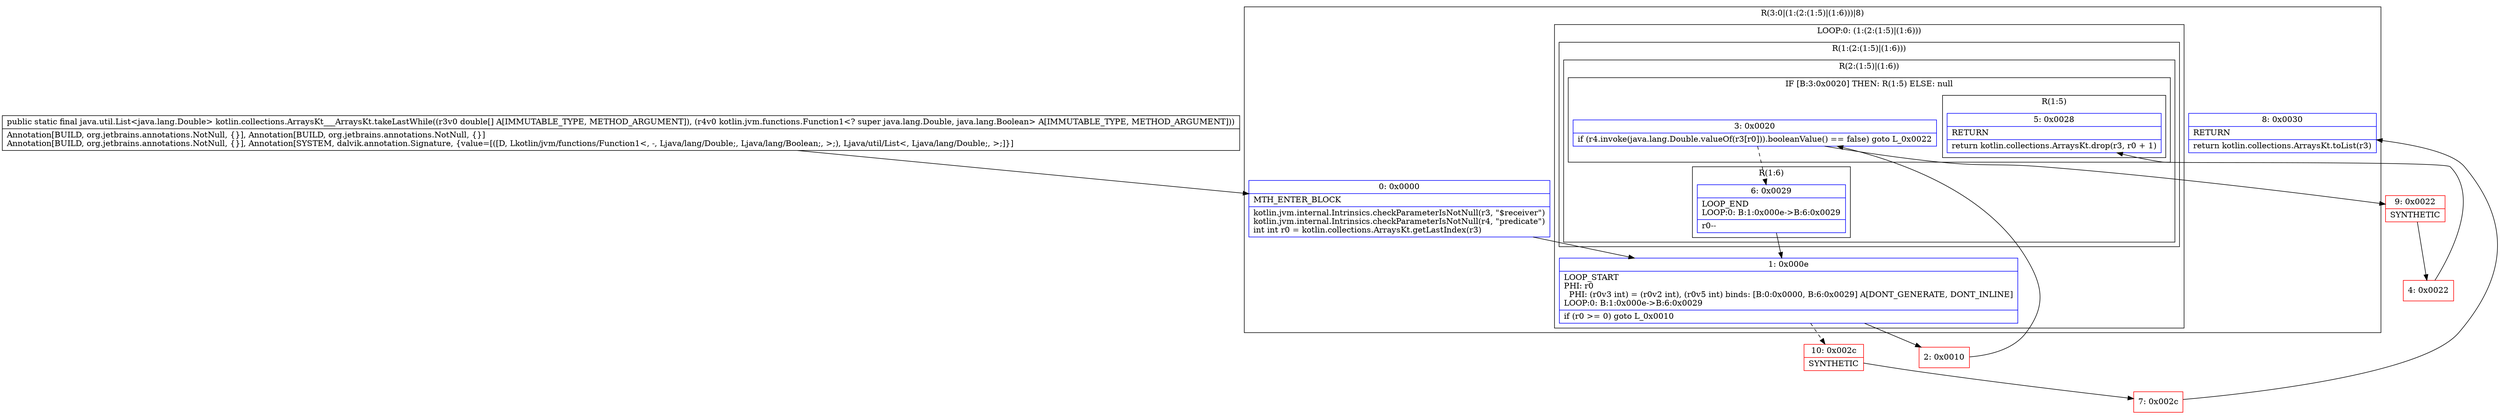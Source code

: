 digraph "CFG forkotlin.collections.ArraysKt___ArraysKt.takeLastWhile([DLkotlin\/jvm\/functions\/Function1;)Ljava\/util\/List;" {
subgraph cluster_Region_33661060 {
label = "R(3:0|(1:(2:(1:5)|(1:6)))|8)";
node [shape=record,color=blue];
Node_0 [shape=record,label="{0\:\ 0x0000|MTH_ENTER_BLOCK\l|kotlin.jvm.internal.Intrinsics.checkParameterIsNotNull(r3, \"$receiver\")\lkotlin.jvm.internal.Intrinsics.checkParameterIsNotNull(r4, \"predicate\")\lint int r0 = kotlin.collections.ArraysKt.getLastIndex(r3)\l}"];
subgraph cluster_LoopRegion_895565264 {
label = "LOOP:0: (1:(2:(1:5)|(1:6)))";
node [shape=record,color=blue];
Node_1 [shape=record,label="{1\:\ 0x000e|LOOP_START\lPHI: r0 \l  PHI: (r0v3 int) = (r0v2 int), (r0v5 int) binds: [B:0:0x0000, B:6:0x0029] A[DONT_GENERATE, DONT_INLINE]\lLOOP:0: B:1:0x000e\-\>B:6:0x0029\l|if (r0 \>= 0) goto L_0x0010\l}"];
subgraph cluster_Region_560636064 {
label = "R(1:(2:(1:5)|(1:6)))";
node [shape=record,color=blue];
subgraph cluster_Region_1019714521 {
label = "R(2:(1:5)|(1:6))";
node [shape=record,color=blue];
subgraph cluster_IfRegion_44937190 {
label = "IF [B:3:0x0020] THEN: R(1:5) ELSE: null";
node [shape=record,color=blue];
Node_3 [shape=record,label="{3\:\ 0x0020|if (r4.invoke(java.lang.Double.valueOf(r3[r0])).booleanValue() == false) goto L_0x0022\l}"];
subgraph cluster_Region_220670647 {
label = "R(1:5)";
node [shape=record,color=blue];
Node_5 [shape=record,label="{5\:\ 0x0028|RETURN\l|return kotlin.collections.ArraysKt.drop(r3, r0 + 1)\l}"];
}
}
subgraph cluster_Region_1118346579 {
label = "R(1:6)";
node [shape=record,color=blue];
Node_6 [shape=record,label="{6\:\ 0x0029|LOOP_END\lLOOP:0: B:1:0x000e\-\>B:6:0x0029\l|r0\-\-\l}"];
}
}
}
}
Node_8 [shape=record,label="{8\:\ 0x0030|RETURN\l|return kotlin.collections.ArraysKt.toList(r3)\l}"];
}
Node_2 [shape=record,color=red,label="{2\:\ 0x0010}"];
Node_4 [shape=record,color=red,label="{4\:\ 0x0022}"];
Node_7 [shape=record,color=red,label="{7\:\ 0x002c}"];
Node_9 [shape=record,color=red,label="{9\:\ 0x0022|SYNTHETIC\l}"];
Node_10 [shape=record,color=red,label="{10\:\ 0x002c|SYNTHETIC\l}"];
MethodNode[shape=record,label="{public static final java.util.List\<java.lang.Double\> kotlin.collections.ArraysKt___ArraysKt.takeLastWhile((r3v0 double[] A[IMMUTABLE_TYPE, METHOD_ARGUMENT]), (r4v0 kotlin.jvm.functions.Function1\<? super java.lang.Double, java.lang.Boolean\> A[IMMUTABLE_TYPE, METHOD_ARGUMENT]))  | Annotation[BUILD, org.jetbrains.annotations.NotNull, \{\}], Annotation[BUILD, org.jetbrains.annotations.NotNull, \{\}]\lAnnotation[BUILD, org.jetbrains.annotations.NotNull, \{\}], Annotation[SYSTEM, dalvik.annotation.Signature, \{value=[([D, Lkotlin\/jvm\/functions\/Function1\<, \-, Ljava\/lang\/Double;, Ljava\/lang\/Boolean;, \>;), Ljava\/util\/List\<, Ljava\/lang\/Double;, \>;]\}]\l}"];
MethodNode -> Node_0;
Node_0 -> Node_1;
Node_1 -> Node_2;
Node_1 -> Node_10[style=dashed];
Node_3 -> Node_6[style=dashed];
Node_3 -> Node_9;
Node_6 -> Node_1;
Node_2 -> Node_3;
Node_4 -> Node_5;
Node_7 -> Node_8;
Node_9 -> Node_4;
Node_10 -> Node_7;
}

